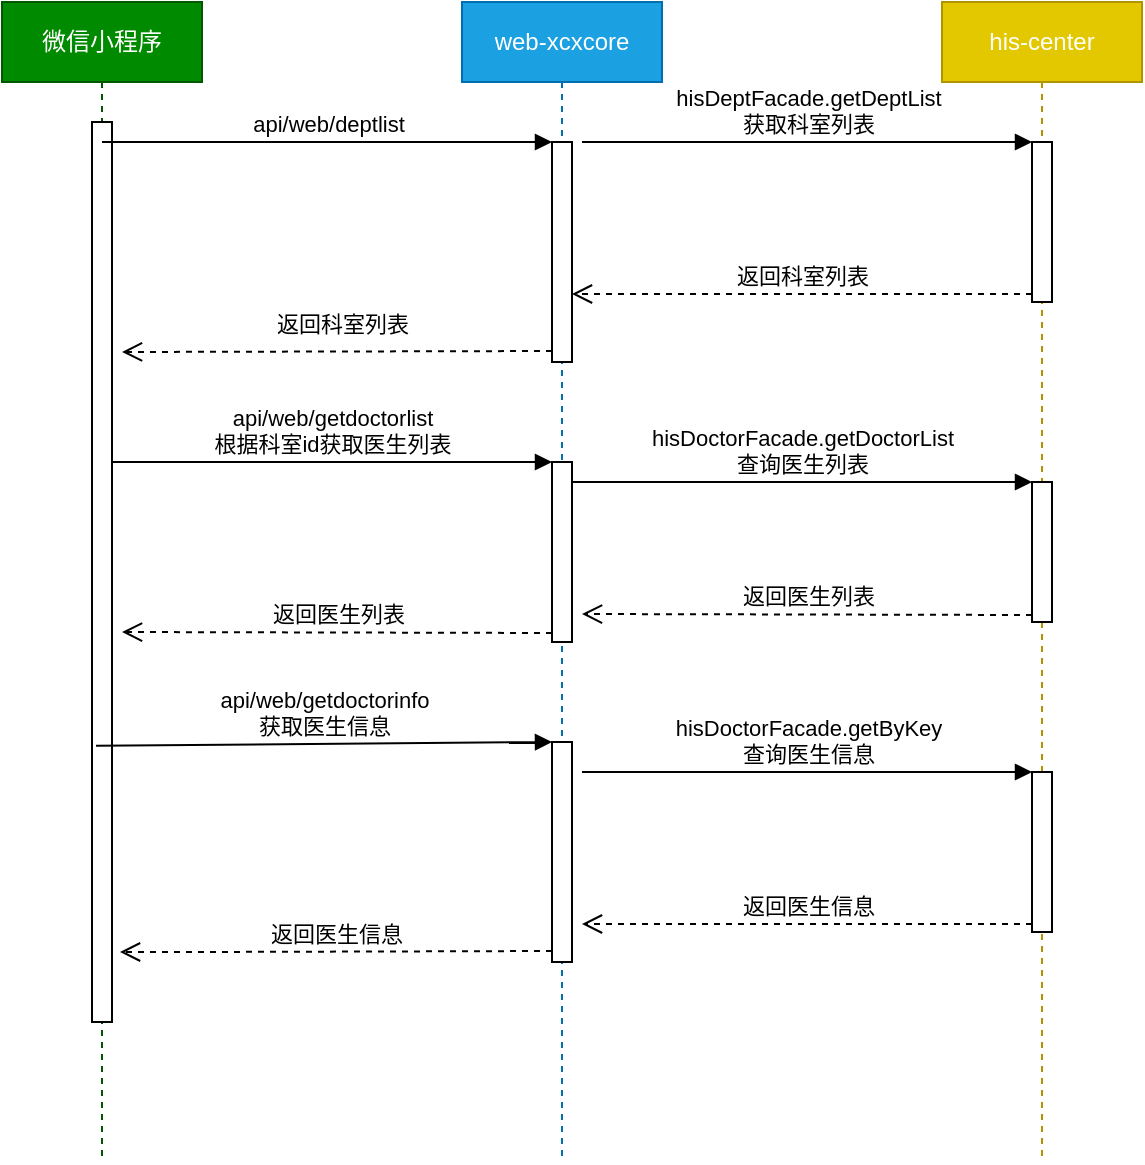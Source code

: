 <mxfile version="10.8.1" type="github"><diagram id="aJ-PGy1CGI7vAC9mWz5v" name="Ã§Â¬Â¬ 1 Ã©Â¡Âµ"><mxGraphModel dx="1010" dy="555" grid="1" gridSize="10" guides="1" tooltips="1" connect="1" arrows="1" fold="1" page="1" pageScale="1" pageWidth="827" pageHeight="1169" background="none" math="0" shadow="0"><root><mxCell id="0"/><mxCell id="1" parent="0"/><mxCell id="fQmOUouunm14OwqX26Se-1" value="微信小程序" style="shape=umlLifeline;perimeter=lifelinePerimeter;whiteSpace=wrap;html=1;container=1;collapsible=0;recursiveResize=0;outlineConnect=0;fillColor=#008a00;strokeColor=#005700;fontColor=#ffffff;" parent="1" vertex="1"><mxGeometry x="90" y="40" width="100" height="580" as="geometry"/></mxCell><mxCell id="kO06NqSHcL67SpbbHAR7-1" value="" style="html=1;points=[];perimeter=orthogonalPerimeter;" parent="fQmOUouunm14OwqX26Se-1" vertex="1"><mxGeometry x="45" y="60" width="10" height="450" as="geometry"/></mxCell><mxCell id="fQmOUouunm14OwqX26Se-2" value="web-xcxcore" style="shape=umlLifeline;perimeter=lifelinePerimeter;whiteSpace=wrap;html=1;container=1;collapsible=0;recursiveResize=0;outlineConnect=0;fillColor=#1ba1e2;strokeColor=#006EAF;fontColor=#ffffff;" parent="1" vertex="1"><mxGeometry x="320" y="40" width="100" height="580" as="geometry"/></mxCell><mxCell id="fQmOUouunm14OwqX26Se-4" value="" style="html=1;points=[];perimeter=orthogonalPerimeter;" parent="fQmOUouunm14OwqX26Se-2" vertex="1"><mxGeometry x="45" y="70" width="10" height="110" as="geometry"/></mxCell><mxCell id="kO06NqSHcL67SpbbHAR7-2" value="" style="html=1;points=[];perimeter=orthogonalPerimeter;" parent="fQmOUouunm14OwqX26Se-2" vertex="1"><mxGeometry x="45" y="230" width="10" height="90" as="geometry"/></mxCell><mxCell id="NfVNPEOuzXDoOy63CK7v-1" value="" style="html=1;points=[];perimeter=orthogonalPerimeter;" vertex="1" parent="fQmOUouunm14OwqX26Se-2"><mxGeometry x="45" y="370" width="10" height="110" as="geometry"/></mxCell><mxCell id="fQmOUouunm14OwqX26Se-3" value="his-center" style="shape=umlLifeline;perimeter=lifelinePerimeter;whiteSpace=wrap;html=1;container=1;collapsible=0;recursiveResize=0;outlineConnect=0;fillColor=#e3c800;strokeColor=#B09500;fontColor=#ffffff;" parent="1" vertex="1"><mxGeometry x="560" y="40" width="100" height="580" as="geometry"/></mxCell><mxCell id="fQmOUouunm14OwqX26Se-10" value="" style="html=1;points=[];perimeter=orthogonalPerimeter;" parent="fQmOUouunm14OwqX26Se-3" vertex="1"><mxGeometry x="45" y="70" width="10" height="80" as="geometry"/></mxCell><mxCell id="kO06NqSHcL67SpbbHAR7-5" value="" style="html=1;points=[];perimeter=orthogonalPerimeter;" parent="fQmOUouunm14OwqX26Se-3" vertex="1"><mxGeometry x="45" y="240" width="10" height="70" as="geometry"/></mxCell><mxCell id="kO06NqSHcL67SpbbHAR7-7" value="返回医生列表" style="html=1;verticalAlign=bottom;endArrow=open;dashed=1;endSize=8;exitX=0;exitY=0.95;" parent="fQmOUouunm14OwqX26Se-3" source="kO06NqSHcL67SpbbHAR7-5" edge="1"><mxGeometry relative="1" as="geometry"><mxPoint x="-180" y="306" as="targetPoint"/></mxGeometry></mxCell><mxCell id="NfVNPEOuzXDoOy63CK7v-4" value="" style="html=1;points=[];perimeter=orthogonalPerimeter;" vertex="1" parent="fQmOUouunm14OwqX26Se-3"><mxGeometry x="45" y="385" width="10" height="80" as="geometry"/></mxCell><mxCell id="NfVNPEOuzXDoOy63CK7v-6" value="返回医生信息" style="html=1;verticalAlign=bottom;endArrow=open;dashed=1;endSize=8;exitX=0;exitY=0.95;" edge="1" source="NfVNPEOuzXDoOy63CK7v-4" parent="fQmOUouunm14OwqX26Se-3"><mxGeometry relative="1" as="geometry"><mxPoint x="-180" y="461" as="targetPoint"/></mxGeometry></mxCell><mxCell id="fQmOUouunm14OwqX26Se-5" value="api/web/deptlist" style="html=1;verticalAlign=bottom;endArrow=block;entryX=0;entryY=0;" parent="1" source="fQmOUouunm14OwqX26Se-1" target="fQmOUouunm14OwqX26Se-4" edge="1"><mxGeometry relative="1" as="geometry"><mxPoint x="295" y="110" as="sourcePoint"/></mxGeometry></mxCell><mxCell id="fQmOUouunm14OwqX26Se-6" value="返回科室列表" style="html=1;verticalAlign=bottom;endArrow=open;dashed=1;endSize=8;exitX=0;exitY=0.95;" parent="1" source="fQmOUouunm14OwqX26Se-4" edge="1"><mxGeometry x="-0.023" y="-5" relative="1" as="geometry"><mxPoint x="150" y="215" as="targetPoint"/><Array as="points"/><mxPoint as="offset"/></mxGeometry></mxCell><mxCell id="fQmOUouunm14OwqX26Se-11" value="&lt;div&gt;hisDeptFacade.getDeptList&lt;/div&gt;&lt;div&gt;获取科室列表&lt;br&gt;&lt;/div&gt;" style="html=1;verticalAlign=bottom;endArrow=block;entryX=0;entryY=0;exitX=1.5;exitY=0;exitDx=0;exitDy=0;exitPerimeter=0;" parent="1" source="fQmOUouunm14OwqX26Se-4" target="fQmOUouunm14OwqX26Se-10" edge="1"><mxGeometry relative="1" as="geometry"><mxPoint x="535" y="110" as="sourcePoint"/></mxGeometry></mxCell><mxCell id="fQmOUouunm14OwqX26Se-12" value="返回科室列表" style="html=1;verticalAlign=bottom;endArrow=open;dashed=1;endSize=8;exitX=0;exitY=0.95;" parent="1" source="fQmOUouunm14OwqX26Se-10" target="fQmOUouunm14OwqX26Se-4" edge="1"><mxGeometry relative="1" as="geometry"><mxPoint x="535" y="186" as="targetPoint"/></mxGeometry></mxCell><mxCell id="kO06NqSHcL67SpbbHAR7-3" value="&lt;div&gt;api/web/getdoctorlist&lt;/div&gt;&lt;div&gt;根据科室id获取医生列表&lt;br&gt;&lt;/div&gt;" style="html=1;verticalAlign=bottom;endArrow=block;entryX=0;entryY=0;" parent="1" source="kO06NqSHcL67SpbbHAR7-1" target="kO06NqSHcL67SpbbHAR7-2" edge="1"><mxGeometry relative="1" as="geometry"><mxPoint x="295" y="270" as="sourcePoint"/></mxGeometry></mxCell><mxCell id="kO06NqSHcL67SpbbHAR7-4" value="返回医生列表" style="html=1;verticalAlign=bottom;endArrow=open;dashed=1;endSize=8;exitX=0;exitY=0.95;" parent="1" source="kO06NqSHcL67SpbbHAR7-2" edge="1"><mxGeometry relative="1" as="geometry"><mxPoint x="150" y="355" as="targetPoint"/></mxGeometry></mxCell><mxCell id="kO06NqSHcL67SpbbHAR7-6" value="hisDoctorFacade.getDoctorList&lt;br&gt;&lt;div&gt;查询医生列表&lt;br&gt;&lt;/div&gt;" style="html=1;verticalAlign=bottom;endArrow=block;entryX=0;entryY=0;" parent="1" source="kO06NqSHcL67SpbbHAR7-2" target="kO06NqSHcL67SpbbHAR7-5" edge="1"><mxGeometry relative="1" as="geometry"><mxPoint x="535" y="270" as="sourcePoint"/></mxGeometry></mxCell><mxCell id="NfVNPEOuzXDoOy63CK7v-2" value="&lt;div&gt;api/web/getdoctorinfo&lt;/div&gt;&lt;div&gt;获取医生信息&lt;br&gt;&lt;/div&gt;" style="html=1;verticalAlign=bottom;endArrow=block;entryX=0;entryY=0;exitX=0.2;exitY=0.693;exitDx=0;exitDy=0;exitPerimeter=0;" edge="1" target="NfVNPEOuzXDoOy63CK7v-1" parent="1" source="kO06NqSHcL67SpbbHAR7-1"><mxGeometry relative="1" as="geometry"><mxPoint x="295" y="410" as="sourcePoint"/></mxGeometry></mxCell><mxCell id="NfVNPEOuzXDoOy63CK7v-3" value="返回医生信息" style="html=1;verticalAlign=bottom;endArrow=open;dashed=1;endSize=8;exitX=0;exitY=0.95;" edge="1" source="NfVNPEOuzXDoOy63CK7v-1" parent="1"><mxGeometry relative="1" as="geometry"><mxPoint x="149" y="515" as="targetPoint"/><Array as="points"><mxPoint x="190" y="515"/></Array></mxGeometry></mxCell><mxCell id="NfVNPEOuzXDoOy63CK7v-5" value="&lt;div&gt;hisDoctorFacade.getByKey&lt;/div&gt;&lt;div&gt;查询医生信息&lt;br&gt;&lt;/div&gt;" style="html=1;verticalAlign=bottom;endArrow=block;entryX=0;entryY=0;" edge="1" target="NfVNPEOuzXDoOy63CK7v-4" parent="1"><mxGeometry relative="1" as="geometry"><mxPoint x="380" y="425" as="sourcePoint"/></mxGeometry></mxCell></root></mxGraphModel></diagram></mxfile>